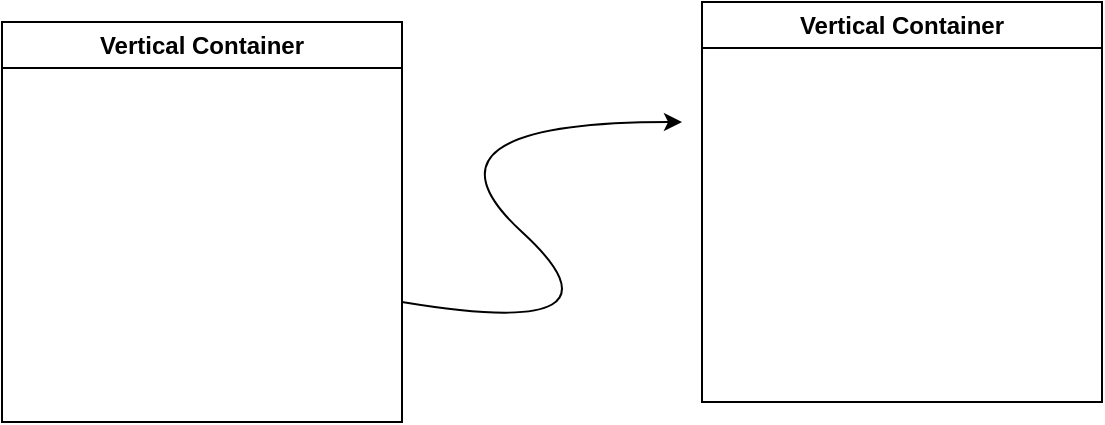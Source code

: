 <mxfile version="24.4.3" type="github">
  <diagram name="Page-1" id="a21EKvIB_8h6RF1U85vd">
    <mxGraphModel dx="928" dy="606" grid="1" gridSize="10" guides="1" tooltips="1" connect="1" arrows="1" fold="1" page="1" pageScale="1" pageWidth="850" pageHeight="1100" math="0" shadow="0">
      <root>
        <mxCell id="0" />
        <mxCell id="1" parent="0" />
        <mxCell id="aLqI4D2qmNtAAFgig5xg-1" value="Vertical Container" style="swimlane;whiteSpace=wrap;html=1;" vertex="1" parent="1">
          <mxGeometry x="440" y="110" width="200" height="200" as="geometry" />
        </mxCell>
        <mxCell id="aLqI4D2qmNtAAFgig5xg-2" value="Vertical Container" style="swimlane;whiteSpace=wrap;html=1;" vertex="1" parent="1">
          <mxGeometry x="90" y="120" width="200" height="200" as="geometry" />
        </mxCell>
        <mxCell id="aLqI4D2qmNtAAFgig5xg-3" value="" style="curved=1;endArrow=classic;html=1;rounded=0;" edge="1" parent="1">
          <mxGeometry width="50" height="50" relative="1" as="geometry">
            <mxPoint x="290" y="260" as="sourcePoint" />
            <mxPoint x="430" y="170" as="targetPoint" />
            <Array as="points">
              <mxPoint x="410" y="280" />
              <mxPoint x="290" y="170" />
            </Array>
          </mxGeometry>
        </mxCell>
      </root>
    </mxGraphModel>
  </diagram>
</mxfile>
